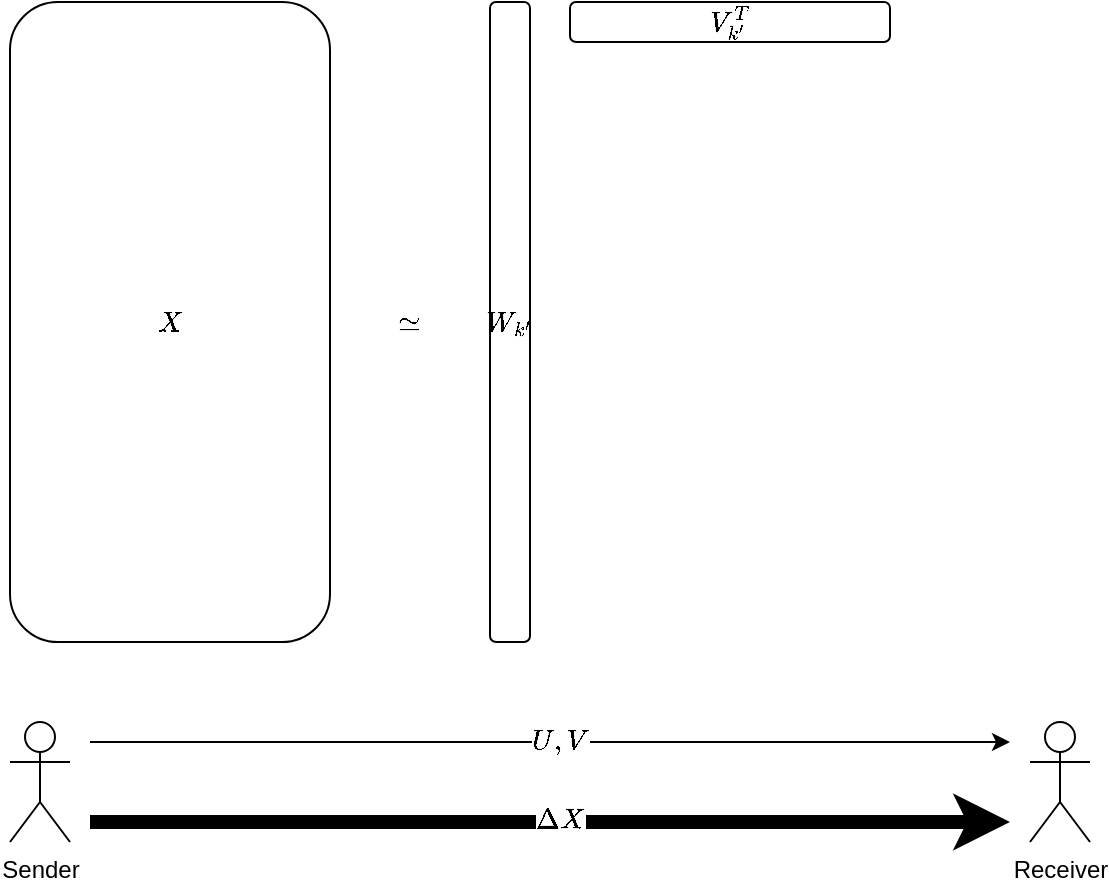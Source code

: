 <mxfile pages="1" version="11.2.6" type="device"><diagram id="y4y0oX1MbD4l71oDYSC5" name="Page-1"><mxGraphModel dx="1186" dy="644" grid="1" gridSize="10" guides="1" tooltips="1" connect="1" arrows="1" fold="1" page="1" pageScale="1" pageWidth="850" pageHeight="1100" math="1" shadow="0"><root><mxCell id="0"/><mxCell id="1" parent="0"/><mxCell id="S94RinE65DQQI9141y0Q-1" value="$$X$$" style="rounded=1;whiteSpace=wrap;html=1;" parent="1" vertex="1"><mxGeometry x="80" y="40" width="160" height="320" as="geometry"/></mxCell><mxCell id="S94RinE65DQQI9141y0Q-2" value="$$W_{k'}$$" style="rounded=1;whiteSpace=wrap;html=1;" parent="1" vertex="1"><mxGeometry x="320" y="40" width="20" height="320" as="geometry"/></mxCell><mxCell id="S94RinE65DQQI9141y0Q-3" value="$$V_{k'}^T$$" style="rounded=1;whiteSpace=wrap;html=1;" parent="1" vertex="1"><mxGeometry x="360" y="40" width="160" height="20" as="geometry"/></mxCell><mxCell id="S94RinE65DQQI9141y0Q-5" value="$$\simeq$$" style="text;html=1;strokeColor=none;fillColor=none;align=center;verticalAlign=middle;whiteSpace=wrap;rounded=0;" parent="1" vertex="1"><mxGeometry x="260" y="190" width="40" height="20" as="geometry"/></mxCell><mxCell id="5PnoAc0TFVIW0pewcjms-1" value="Sender" style="shape=umlActor;verticalLabelPosition=bottom;labelBackgroundColor=#ffffff;verticalAlign=top;html=1;outlineConnect=0;" vertex="1" parent="1"><mxGeometry x="80" y="400" width="30" height="60" as="geometry"/></mxCell><mxCell id="5PnoAc0TFVIW0pewcjms-2" value="Receiver" style="shape=umlActor;verticalLabelPosition=bottom;labelBackgroundColor=#ffffff;verticalAlign=top;html=1;outlineConnect=0;" vertex="1" parent="1"><mxGeometry x="590" y="400" width="30" height="60" as="geometry"/></mxCell><mxCell id="5PnoAc0TFVIW0pewcjms-3" value="" style="endArrow=classic;html=1;strokeWidth=7;" edge="1" parent="1"><mxGeometry width="50" height="50" relative="1" as="geometry"><mxPoint x="120" y="450" as="sourcePoint"/><mxPoint x="580" y="450" as="targetPoint"/></mxGeometry></mxCell><mxCell id="5PnoAc0TFVIW0pewcjms-4" value="$$\Delta X$$" style="text;html=1;resizable=0;points=[];align=center;verticalAlign=middle;labelBackgroundColor=#ffffff;" vertex="1" connectable="0" parent="5PnoAc0TFVIW0pewcjms-3"><mxGeometry x="0.021" y="1" relative="1" as="geometry"><mxPoint as="offset"/></mxGeometry></mxCell><mxCell id="5PnoAc0TFVIW0pewcjms-5" value="" style="endArrow=classic;html=1;strokeWidth=1;" edge="1" parent="1"><mxGeometry width="50" height="50" relative="1" as="geometry"><mxPoint x="120" y="410" as="sourcePoint"/><mxPoint x="580" y="410" as="targetPoint"/></mxGeometry></mxCell><mxCell id="5PnoAc0TFVIW0pewcjms-6" value="$$U, V$$" style="text;html=1;resizable=0;points=[];align=center;verticalAlign=middle;labelBackgroundColor=#ffffff;" vertex="1" connectable="0" parent="5PnoAc0TFVIW0pewcjms-5"><mxGeometry x="0.021" y="1" relative="1" as="geometry"><mxPoint as="offset"/></mxGeometry></mxCell></root></mxGraphModel></diagram></mxfile>